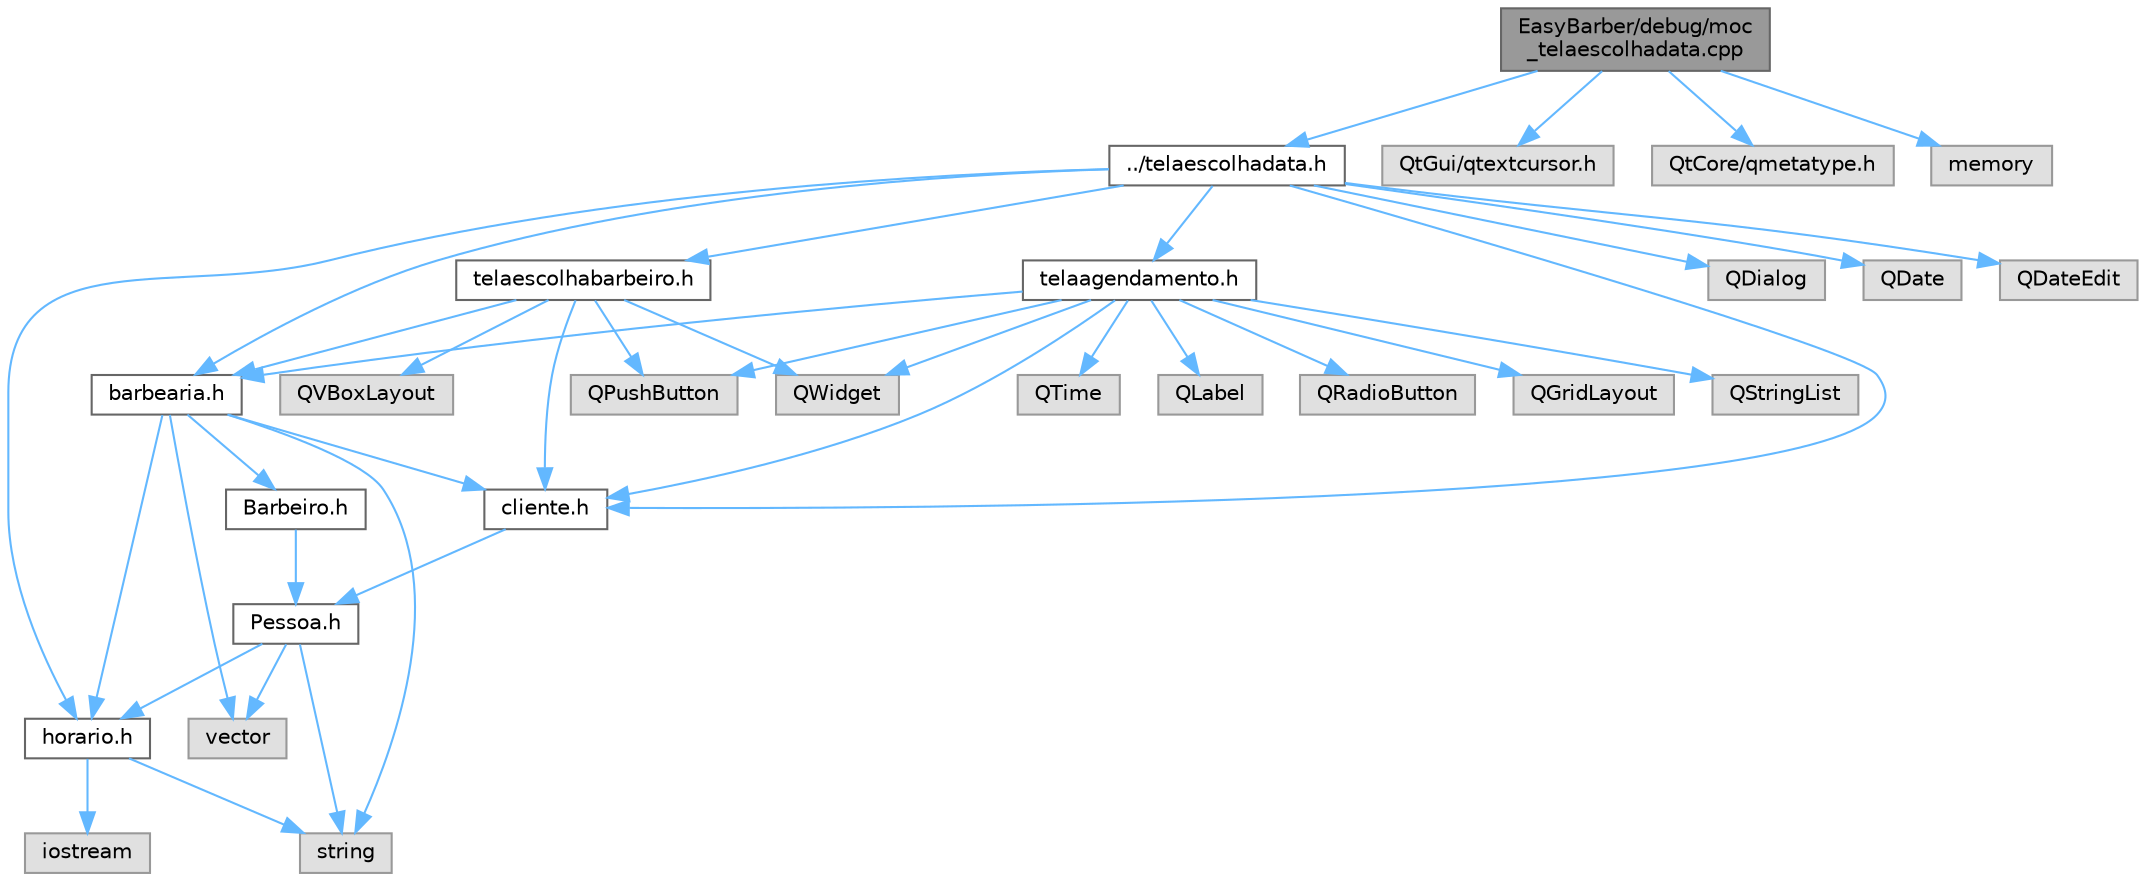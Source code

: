 digraph "EasyBarber/debug/moc_telaescolhadata.cpp"
{
 // LATEX_PDF_SIZE
  bgcolor="transparent";
  edge [fontname=Helvetica,fontsize=10,labelfontname=Helvetica,labelfontsize=10];
  node [fontname=Helvetica,fontsize=10,shape=box,height=0.2,width=0.4];
  Node1 [id="Node000001",label="EasyBarber/debug/moc\l_telaescolhadata.cpp",height=0.2,width=0.4,color="gray40", fillcolor="grey60", style="filled", fontcolor="black",tooltip=" "];
  Node1 -> Node2 [id="edge1_Node000001_Node000002",color="steelblue1",style="solid",tooltip=" "];
  Node2 [id="Node000002",label="../telaescolhadata.h",height=0.2,width=0.4,color="grey40", fillcolor="white", style="filled",URL="$telaescolhadata_8h.html",tooltip=" "];
  Node2 -> Node3 [id="edge2_Node000002_Node000003",color="steelblue1",style="solid",tooltip=" "];
  Node3 [id="Node000003",label="telaescolhabarbeiro.h",height=0.2,width=0.4,color="grey40", fillcolor="white", style="filled",URL="$telaescolhabarbeiro_8h.html",tooltip=" "];
  Node3 -> Node4 [id="edge3_Node000003_Node000004",color="steelblue1",style="solid",tooltip=" "];
  Node4 [id="Node000004",label="QWidget",height=0.2,width=0.4,color="grey60", fillcolor="#E0E0E0", style="filled",tooltip=" "];
  Node3 -> Node5 [id="edge4_Node000003_Node000005",color="steelblue1",style="solid",tooltip=" "];
  Node5 [id="Node000005",label="QVBoxLayout",height=0.2,width=0.4,color="grey60", fillcolor="#E0E0E0", style="filled",tooltip=" "];
  Node3 -> Node6 [id="edge5_Node000003_Node000006",color="steelblue1",style="solid",tooltip=" "];
  Node6 [id="Node000006",label="QPushButton",height=0.2,width=0.4,color="grey60", fillcolor="#E0E0E0", style="filled",tooltip=" "];
  Node3 -> Node7 [id="edge6_Node000003_Node000007",color="steelblue1",style="solid",tooltip=" "];
  Node7 [id="Node000007",label="barbearia.h",height=0.2,width=0.4,color="grey40", fillcolor="white", style="filled",URL="$barbearia_8h.html",tooltip=" "];
  Node7 -> Node8 [id="edge7_Node000007_Node000008",color="steelblue1",style="solid",tooltip=" "];
  Node8 [id="Node000008",label="string",height=0.2,width=0.4,color="grey60", fillcolor="#E0E0E0", style="filled",tooltip=" "];
  Node7 -> Node9 [id="edge8_Node000007_Node000009",color="steelblue1",style="solid",tooltip=" "];
  Node9 [id="Node000009",label="vector",height=0.2,width=0.4,color="grey60", fillcolor="#E0E0E0", style="filled",tooltip=" "];
  Node7 -> Node10 [id="edge9_Node000007_Node000010",color="steelblue1",style="solid",tooltip=" "];
  Node10 [id="Node000010",label="Barbeiro.h",height=0.2,width=0.4,color="grey40", fillcolor="white", style="filled",URL="$_barbeiro_8h.html",tooltip=" "];
  Node10 -> Node11 [id="edge10_Node000010_Node000011",color="steelblue1",style="solid",tooltip=" "];
  Node11 [id="Node000011",label="Pessoa.h",height=0.2,width=0.4,color="grey40", fillcolor="white", style="filled",URL="$pessoa_8h.html",tooltip=" "];
  Node11 -> Node8 [id="edge11_Node000011_Node000008",color="steelblue1",style="solid",tooltip=" "];
  Node11 -> Node12 [id="edge12_Node000011_Node000012",color="steelblue1",style="solid",tooltip=" "];
  Node12 [id="Node000012",label="horario.h",height=0.2,width=0.4,color="grey40", fillcolor="white", style="filled",URL="$horario_8h.html",tooltip=" "];
  Node12 -> Node8 [id="edge13_Node000012_Node000008",color="steelblue1",style="solid",tooltip=" "];
  Node12 -> Node13 [id="edge14_Node000012_Node000013",color="steelblue1",style="solid",tooltip=" "];
  Node13 [id="Node000013",label="iostream",height=0.2,width=0.4,color="grey60", fillcolor="#E0E0E0", style="filled",tooltip=" "];
  Node11 -> Node9 [id="edge15_Node000011_Node000009",color="steelblue1",style="solid",tooltip=" "];
  Node7 -> Node14 [id="edge16_Node000007_Node000014",color="steelblue1",style="solid",tooltip=" "];
  Node14 [id="Node000014",label="cliente.h",height=0.2,width=0.4,color="grey40", fillcolor="white", style="filled",URL="$cliente_8h.html",tooltip=" "];
  Node14 -> Node11 [id="edge17_Node000014_Node000011",color="steelblue1",style="solid",tooltip=" "];
  Node7 -> Node12 [id="edge18_Node000007_Node000012",color="steelblue1",style="solid",tooltip=" "];
  Node3 -> Node14 [id="edge19_Node000003_Node000014",color="steelblue1",style="solid",tooltip=" "];
  Node2 -> Node15 [id="edge20_Node000002_Node000015",color="steelblue1",style="solid",tooltip=" "];
  Node15 [id="Node000015",label="telaagendamento.h",height=0.2,width=0.4,color="grey40", fillcolor="white", style="filled",URL="$telaagendamento_8h.html",tooltip=" "];
  Node15 -> Node4 [id="edge21_Node000015_Node000004",color="steelblue1",style="solid",tooltip=" "];
  Node15 -> Node16 [id="edge22_Node000015_Node000016",color="steelblue1",style="solid",tooltip=" "];
  Node16 [id="Node000016",label="QLabel",height=0.2,width=0.4,color="grey60", fillcolor="#E0E0E0", style="filled",tooltip=" "];
  Node15 -> Node17 [id="edge23_Node000015_Node000017",color="steelblue1",style="solid",tooltip=" "];
  Node17 [id="Node000017",label="QRadioButton",height=0.2,width=0.4,color="grey60", fillcolor="#E0E0E0", style="filled",tooltip=" "];
  Node15 -> Node18 [id="edge24_Node000015_Node000018",color="steelblue1",style="solid",tooltip=" "];
  Node18 [id="Node000018",label="QGridLayout",height=0.2,width=0.4,color="grey60", fillcolor="#E0E0E0", style="filled",tooltip=" "];
  Node15 -> Node19 [id="edge25_Node000015_Node000019",color="steelblue1",style="solid",tooltip=" "];
  Node19 [id="Node000019",label="QStringList",height=0.2,width=0.4,color="grey60", fillcolor="#E0E0E0", style="filled",tooltip=" "];
  Node15 -> Node6 [id="edge26_Node000015_Node000006",color="steelblue1",style="solid",tooltip=" "];
  Node15 -> Node20 [id="edge27_Node000015_Node000020",color="steelblue1",style="solid",tooltip=" "];
  Node20 [id="Node000020",label="QTime",height=0.2,width=0.4,color="grey60", fillcolor="#E0E0E0", style="filled",tooltip=" "];
  Node15 -> Node7 [id="edge28_Node000015_Node000007",color="steelblue1",style="solid",tooltip=" "];
  Node15 -> Node14 [id="edge29_Node000015_Node000014",color="steelblue1",style="solid",tooltip=" "];
  Node2 -> Node7 [id="edge30_Node000002_Node000007",color="steelblue1",style="solid",tooltip=" "];
  Node2 -> Node14 [id="edge31_Node000002_Node000014",color="steelblue1",style="solid",tooltip=" "];
  Node2 -> Node12 [id="edge32_Node000002_Node000012",color="steelblue1",style="solid",tooltip=" "];
  Node2 -> Node21 [id="edge33_Node000002_Node000021",color="steelblue1",style="solid",tooltip=" "];
  Node21 [id="Node000021",label="QDialog",height=0.2,width=0.4,color="grey60", fillcolor="#E0E0E0", style="filled",tooltip=" "];
  Node2 -> Node22 [id="edge34_Node000002_Node000022",color="steelblue1",style="solid",tooltip=" "];
  Node22 [id="Node000022",label="QDate",height=0.2,width=0.4,color="grey60", fillcolor="#E0E0E0", style="filled",tooltip=" "];
  Node2 -> Node23 [id="edge35_Node000002_Node000023",color="steelblue1",style="solid",tooltip=" "];
  Node23 [id="Node000023",label="QDateEdit",height=0.2,width=0.4,color="grey60", fillcolor="#E0E0E0", style="filled",tooltip=" "];
  Node1 -> Node24 [id="edge36_Node000001_Node000024",color="steelblue1",style="solid",tooltip=" "];
  Node24 [id="Node000024",label="QtGui/qtextcursor.h",height=0.2,width=0.4,color="grey60", fillcolor="#E0E0E0", style="filled",tooltip=" "];
  Node1 -> Node25 [id="edge37_Node000001_Node000025",color="steelblue1",style="solid",tooltip=" "];
  Node25 [id="Node000025",label="QtCore/qmetatype.h",height=0.2,width=0.4,color="grey60", fillcolor="#E0E0E0", style="filled",tooltip=" "];
  Node1 -> Node26 [id="edge38_Node000001_Node000026",color="steelblue1",style="solid",tooltip=" "];
  Node26 [id="Node000026",label="memory",height=0.2,width=0.4,color="grey60", fillcolor="#E0E0E0", style="filled",tooltip=" "];
}
